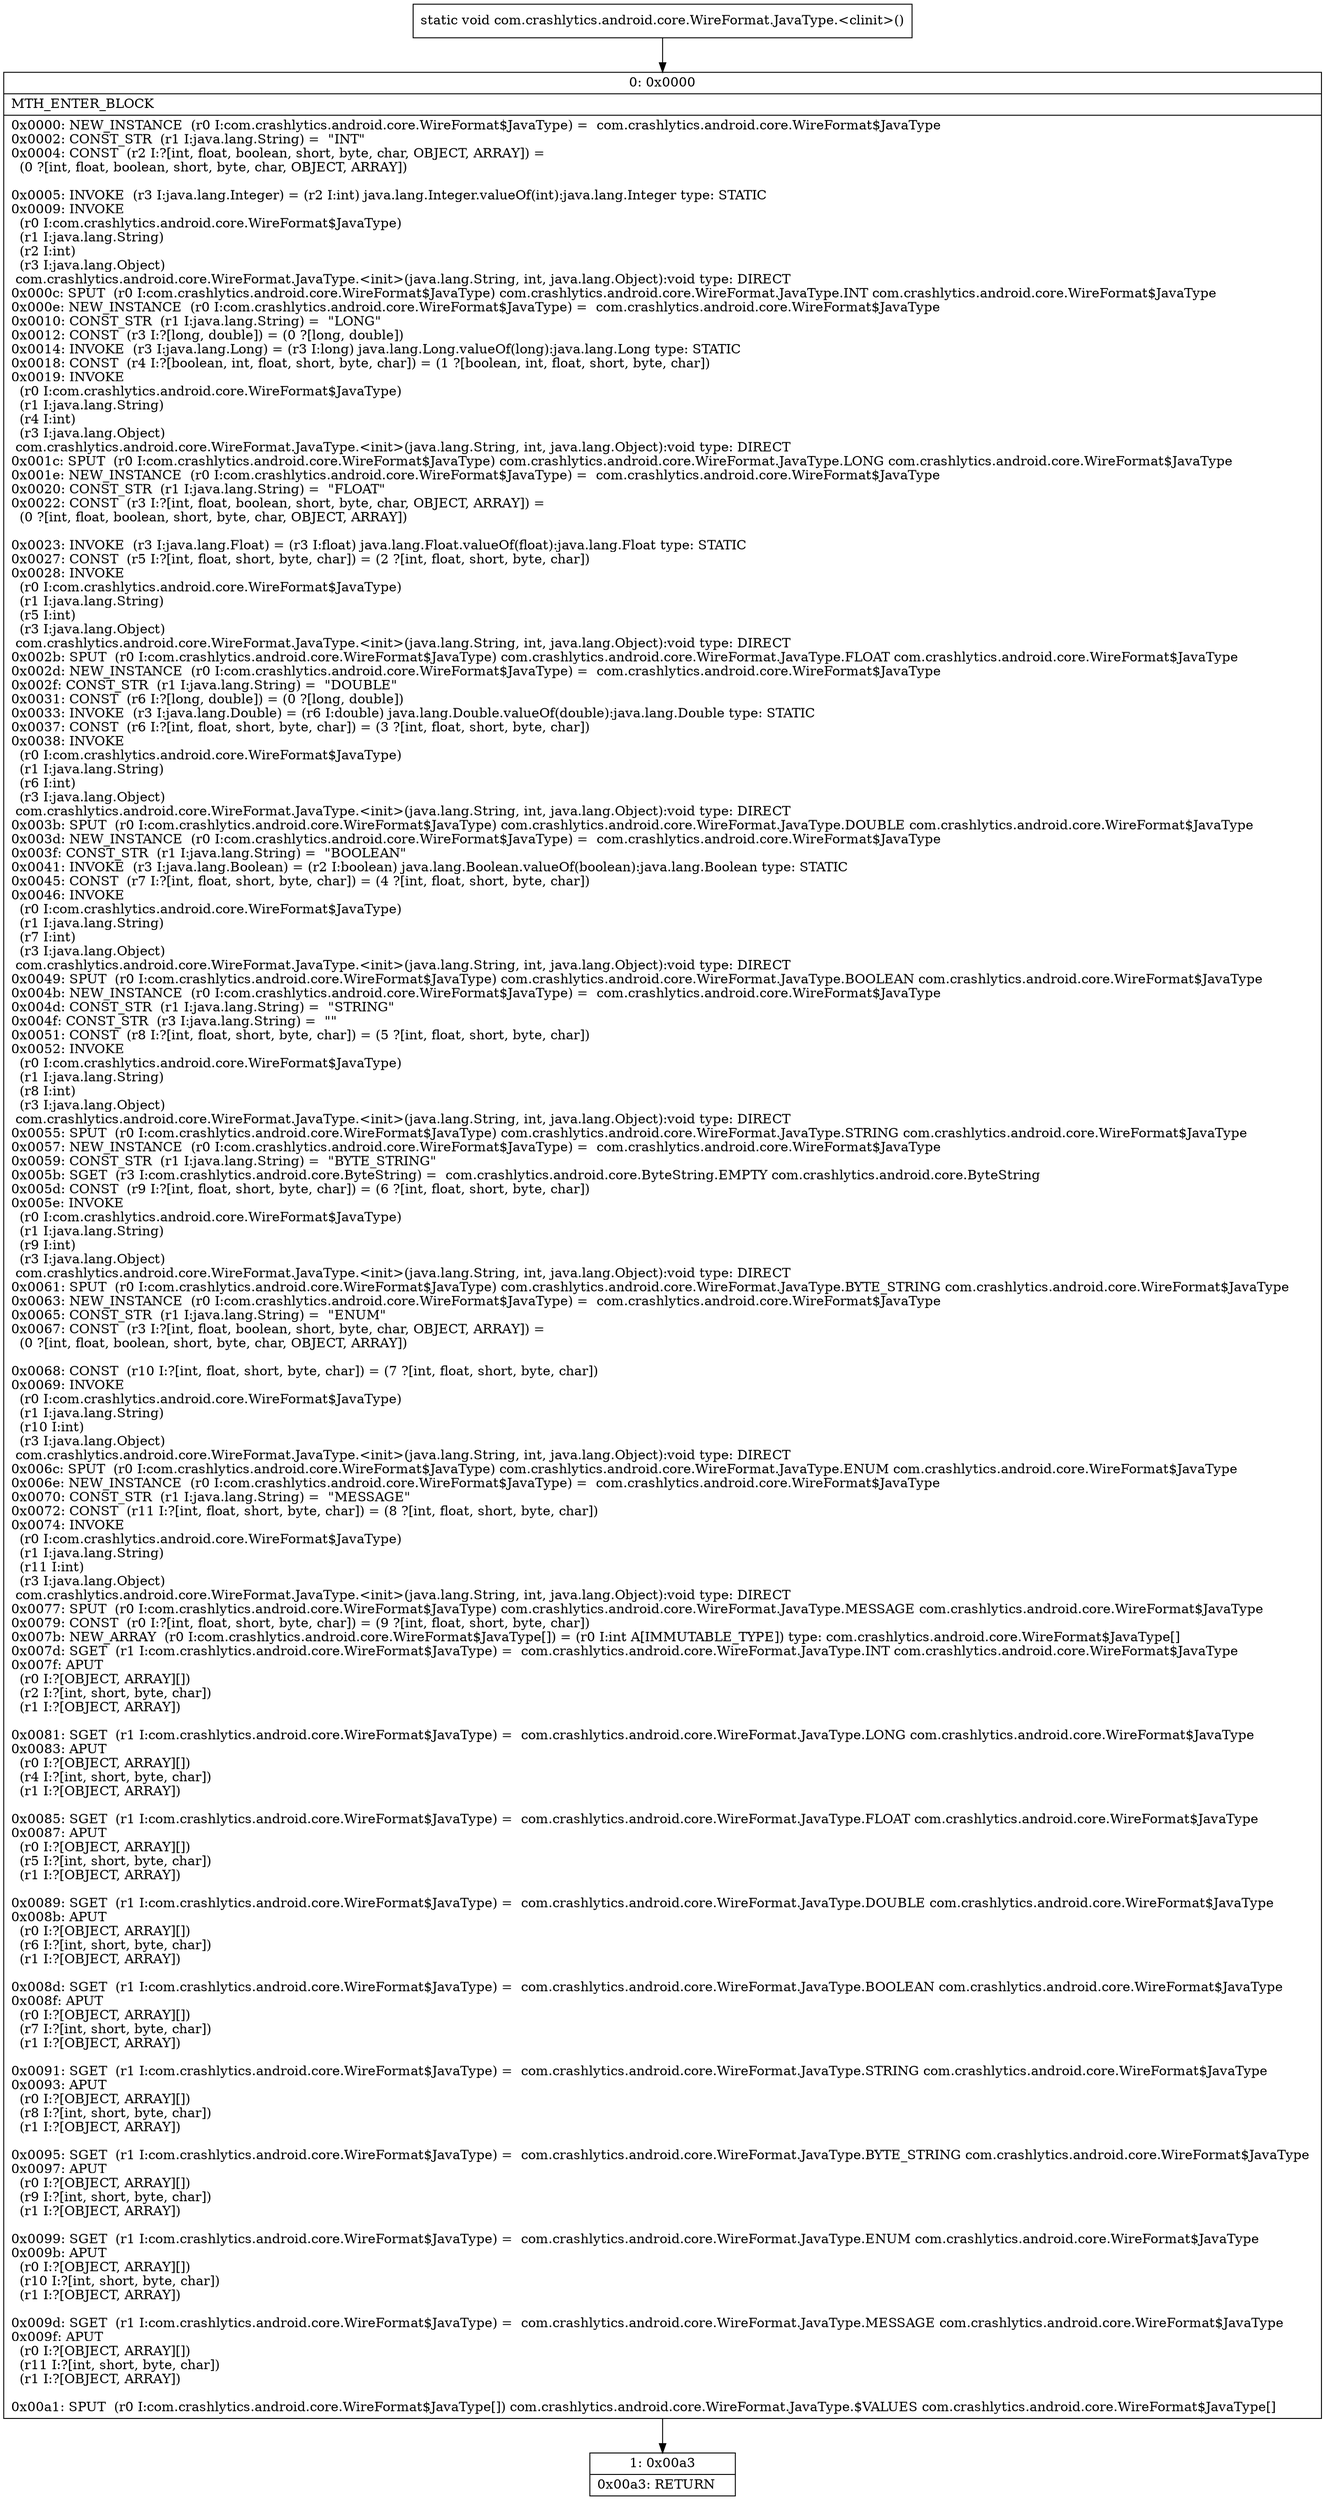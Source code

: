 digraph "CFG forcom.crashlytics.android.core.WireFormat.JavaType.\<clinit\>()V" {
Node_0 [shape=record,label="{0\:\ 0x0000|MTH_ENTER_BLOCK\l|0x0000: NEW_INSTANCE  (r0 I:com.crashlytics.android.core.WireFormat$JavaType) =  com.crashlytics.android.core.WireFormat$JavaType \l0x0002: CONST_STR  (r1 I:java.lang.String) =  \"INT\" \l0x0004: CONST  (r2 I:?[int, float, boolean, short, byte, char, OBJECT, ARRAY]) = \l  (0 ?[int, float, boolean, short, byte, char, OBJECT, ARRAY])\l \l0x0005: INVOKE  (r3 I:java.lang.Integer) = (r2 I:int) java.lang.Integer.valueOf(int):java.lang.Integer type: STATIC \l0x0009: INVOKE  \l  (r0 I:com.crashlytics.android.core.WireFormat$JavaType)\l  (r1 I:java.lang.String)\l  (r2 I:int)\l  (r3 I:java.lang.Object)\l com.crashlytics.android.core.WireFormat.JavaType.\<init\>(java.lang.String, int, java.lang.Object):void type: DIRECT \l0x000c: SPUT  (r0 I:com.crashlytics.android.core.WireFormat$JavaType) com.crashlytics.android.core.WireFormat.JavaType.INT com.crashlytics.android.core.WireFormat$JavaType \l0x000e: NEW_INSTANCE  (r0 I:com.crashlytics.android.core.WireFormat$JavaType) =  com.crashlytics.android.core.WireFormat$JavaType \l0x0010: CONST_STR  (r1 I:java.lang.String) =  \"LONG\" \l0x0012: CONST  (r3 I:?[long, double]) = (0 ?[long, double]) \l0x0014: INVOKE  (r3 I:java.lang.Long) = (r3 I:long) java.lang.Long.valueOf(long):java.lang.Long type: STATIC \l0x0018: CONST  (r4 I:?[boolean, int, float, short, byte, char]) = (1 ?[boolean, int, float, short, byte, char]) \l0x0019: INVOKE  \l  (r0 I:com.crashlytics.android.core.WireFormat$JavaType)\l  (r1 I:java.lang.String)\l  (r4 I:int)\l  (r3 I:java.lang.Object)\l com.crashlytics.android.core.WireFormat.JavaType.\<init\>(java.lang.String, int, java.lang.Object):void type: DIRECT \l0x001c: SPUT  (r0 I:com.crashlytics.android.core.WireFormat$JavaType) com.crashlytics.android.core.WireFormat.JavaType.LONG com.crashlytics.android.core.WireFormat$JavaType \l0x001e: NEW_INSTANCE  (r0 I:com.crashlytics.android.core.WireFormat$JavaType) =  com.crashlytics.android.core.WireFormat$JavaType \l0x0020: CONST_STR  (r1 I:java.lang.String) =  \"FLOAT\" \l0x0022: CONST  (r3 I:?[int, float, boolean, short, byte, char, OBJECT, ARRAY]) = \l  (0 ?[int, float, boolean, short, byte, char, OBJECT, ARRAY])\l \l0x0023: INVOKE  (r3 I:java.lang.Float) = (r3 I:float) java.lang.Float.valueOf(float):java.lang.Float type: STATIC \l0x0027: CONST  (r5 I:?[int, float, short, byte, char]) = (2 ?[int, float, short, byte, char]) \l0x0028: INVOKE  \l  (r0 I:com.crashlytics.android.core.WireFormat$JavaType)\l  (r1 I:java.lang.String)\l  (r5 I:int)\l  (r3 I:java.lang.Object)\l com.crashlytics.android.core.WireFormat.JavaType.\<init\>(java.lang.String, int, java.lang.Object):void type: DIRECT \l0x002b: SPUT  (r0 I:com.crashlytics.android.core.WireFormat$JavaType) com.crashlytics.android.core.WireFormat.JavaType.FLOAT com.crashlytics.android.core.WireFormat$JavaType \l0x002d: NEW_INSTANCE  (r0 I:com.crashlytics.android.core.WireFormat$JavaType) =  com.crashlytics.android.core.WireFormat$JavaType \l0x002f: CONST_STR  (r1 I:java.lang.String) =  \"DOUBLE\" \l0x0031: CONST  (r6 I:?[long, double]) = (0 ?[long, double]) \l0x0033: INVOKE  (r3 I:java.lang.Double) = (r6 I:double) java.lang.Double.valueOf(double):java.lang.Double type: STATIC \l0x0037: CONST  (r6 I:?[int, float, short, byte, char]) = (3 ?[int, float, short, byte, char]) \l0x0038: INVOKE  \l  (r0 I:com.crashlytics.android.core.WireFormat$JavaType)\l  (r1 I:java.lang.String)\l  (r6 I:int)\l  (r3 I:java.lang.Object)\l com.crashlytics.android.core.WireFormat.JavaType.\<init\>(java.lang.String, int, java.lang.Object):void type: DIRECT \l0x003b: SPUT  (r0 I:com.crashlytics.android.core.WireFormat$JavaType) com.crashlytics.android.core.WireFormat.JavaType.DOUBLE com.crashlytics.android.core.WireFormat$JavaType \l0x003d: NEW_INSTANCE  (r0 I:com.crashlytics.android.core.WireFormat$JavaType) =  com.crashlytics.android.core.WireFormat$JavaType \l0x003f: CONST_STR  (r1 I:java.lang.String) =  \"BOOLEAN\" \l0x0041: INVOKE  (r3 I:java.lang.Boolean) = (r2 I:boolean) java.lang.Boolean.valueOf(boolean):java.lang.Boolean type: STATIC \l0x0045: CONST  (r7 I:?[int, float, short, byte, char]) = (4 ?[int, float, short, byte, char]) \l0x0046: INVOKE  \l  (r0 I:com.crashlytics.android.core.WireFormat$JavaType)\l  (r1 I:java.lang.String)\l  (r7 I:int)\l  (r3 I:java.lang.Object)\l com.crashlytics.android.core.WireFormat.JavaType.\<init\>(java.lang.String, int, java.lang.Object):void type: DIRECT \l0x0049: SPUT  (r0 I:com.crashlytics.android.core.WireFormat$JavaType) com.crashlytics.android.core.WireFormat.JavaType.BOOLEAN com.crashlytics.android.core.WireFormat$JavaType \l0x004b: NEW_INSTANCE  (r0 I:com.crashlytics.android.core.WireFormat$JavaType) =  com.crashlytics.android.core.WireFormat$JavaType \l0x004d: CONST_STR  (r1 I:java.lang.String) =  \"STRING\" \l0x004f: CONST_STR  (r3 I:java.lang.String) =  \"\" \l0x0051: CONST  (r8 I:?[int, float, short, byte, char]) = (5 ?[int, float, short, byte, char]) \l0x0052: INVOKE  \l  (r0 I:com.crashlytics.android.core.WireFormat$JavaType)\l  (r1 I:java.lang.String)\l  (r8 I:int)\l  (r3 I:java.lang.Object)\l com.crashlytics.android.core.WireFormat.JavaType.\<init\>(java.lang.String, int, java.lang.Object):void type: DIRECT \l0x0055: SPUT  (r0 I:com.crashlytics.android.core.WireFormat$JavaType) com.crashlytics.android.core.WireFormat.JavaType.STRING com.crashlytics.android.core.WireFormat$JavaType \l0x0057: NEW_INSTANCE  (r0 I:com.crashlytics.android.core.WireFormat$JavaType) =  com.crashlytics.android.core.WireFormat$JavaType \l0x0059: CONST_STR  (r1 I:java.lang.String) =  \"BYTE_STRING\" \l0x005b: SGET  (r3 I:com.crashlytics.android.core.ByteString) =  com.crashlytics.android.core.ByteString.EMPTY com.crashlytics.android.core.ByteString \l0x005d: CONST  (r9 I:?[int, float, short, byte, char]) = (6 ?[int, float, short, byte, char]) \l0x005e: INVOKE  \l  (r0 I:com.crashlytics.android.core.WireFormat$JavaType)\l  (r1 I:java.lang.String)\l  (r9 I:int)\l  (r3 I:java.lang.Object)\l com.crashlytics.android.core.WireFormat.JavaType.\<init\>(java.lang.String, int, java.lang.Object):void type: DIRECT \l0x0061: SPUT  (r0 I:com.crashlytics.android.core.WireFormat$JavaType) com.crashlytics.android.core.WireFormat.JavaType.BYTE_STRING com.crashlytics.android.core.WireFormat$JavaType \l0x0063: NEW_INSTANCE  (r0 I:com.crashlytics.android.core.WireFormat$JavaType) =  com.crashlytics.android.core.WireFormat$JavaType \l0x0065: CONST_STR  (r1 I:java.lang.String) =  \"ENUM\" \l0x0067: CONST  (r3 I:?[int, float, boolean, short, byte, char, OBJECT, ARRAY]) = \l  (0 ?[int, float, boolean, short, byte, char, OBJECT, ARRAY])\l \l0x0068: CONST  (r10 I:?[int, float, short, byte, char]) = (7 ?[int, float, short, byte, char]) \l0x0069: INVOKE  \l  (r0 I:com.crashlytics.android.core.WireFormat$JavaType)\l  (r1 I:java.lang.String)\l  (r10 I:int)\l  (r3 I:java.lang.Object)\l com.crashlytics.android.core.WireFormat.JavaType.\<init\>(java.lang.String, int, java.lang.Object):void type: DIRECT \l0x006c: SPUT  (r0 I:com.crashlytics.android.core.WireFormat$JavaType) com.crashlytics.android.core.WireFormat.JavaType.ENUM com.crashlytics.android.core.WireFormat$JavaType \l0x006e: NEW_INSTANCE  (r0 I:com.crashlytics.android.core.WireFormat$JavaType) =  com.crashlytics.android.core.WireFormat$JavaType \l0x0070: CONST_STR  (r1 I:java.lang.String) =  \"MESSAGE\" \l0x0072: CONST  (r11 I:?[int, float, short, byte, char]) = (8 ?[int, float, short, byte, char]) \l0x0074: INVOKE  \l  (r0 I:com.crashlytics.android.core.WireFormat$JavaType)\l  (r1 I:java.lang.String)\l  (r11 I:int)\l  (r3 I:java.lang.Object)\l com.crashlytics.android.core.WireFormat.JavaType.\<init\>(java.lang.String, int, java.lang.Object):void type: DIRECT \l0x0077: SPUT  (r0 I:com.crashlytics.android.core.WireFormat$JavaType) com.crashlytics.android.core.WireFormat.JavaType.MESSAGE com.crashlytics.android.core.WireFormat$JavaType \l0x0079: CONST  (r0 I:?[int, float, short, byte, char]) = (9 ?[int, float, short, byte, char]) \l0x007b: NEW_ARRAY  (r0 I:com.crashlytics.android.core.WireFormat$JavaType[]) = (r0 I:int A[IMMUTABLE_TYPE]) type: com.crashlytics.android.core.WireFormat$JavaType[] \l0x007d: SGET  (r1 I:com.crashlytics.android.core.WireFormat$JavaType) =  com.crashlytics.android.core.WireFormat.JavaType.INT com.crashlytics.android.core.WireFormat$JavaType \l0x007f: APUT  \l  (r0 I:?[OBJECT, ARRAY][])\l  (r2 I:?[int, short, byte, char])\l  (r1 I:?[OBJECT, ARRAY])\l \l0x0081: SGET  (r1 I:com.crashlytics.android.core.WireFormat$JavaType) =  com.crashlytics.android.core.WireFormat.JavaType.LONG com.crashlytics.android.core.WireFormat$JavaType \l0x0083: APUT  \l  (r0 I:?[OBJECT, ARRAY][])\l  (r4 I:?[int, short, byte, char])\l  (r1 I:?[OBJECT, ARRAY])\l \l0x0085: SGET  (r1 I:com.crashlytics.android.core.WireFormat$JavaType) =  com.crashlytics.android.core.WireFormat.JavaType.FLOAT com.crashlytics.android.core.WireFormat$JavaType \l0x0087: APUT  \l  (r0 I:?[OBJECT, ARRAY][])\l  (r5 I:?[int, short, byte, char])\l  (r1 I:?[OBJECT, ARRAY])\l \l0x0089: SGET  (r1 I:com.crashlytics.android.core.WireFormat$JavaType) =  com.crashlytics.android.core.WireFormat.JavaType.DOUBLE com.crashlytics.android.core.WireFormat$JavaType \l0x008b: APUT  \l  (r0 I:?[OBJECT, ARRAY][])\l  (r6 I:?[int, short, byte, char])\l  (r1 I:?[OBJECT, ARRAY])\l \l0x008d: SGET  (r1 I:com.crashlytics.android.core.WireFormat$JavaType) =  com.crashlytics.android.core.WireFormat.JavaType.BOOLEAN com.crashlytics.android.core.WireFormat$JavaType \l0x008f: APUT  \l  (r0 I:?[OBJECT, ARRAY][])\l  (r7 I:?[int, short, byte, char])\l  (r1 I:?[OBJECT, ARRAY])\l \l0x0091: SGET  (r1 I:com.crashlytics.android.core.WireFormat$JavaType) =  com.crashlytics.android.core.WireFormat.JavaType.STRING com.crashlytics.android.core.WireFormat$JavaType \l0x0093: APUT  \l  (r0 I:?[OBJECT, ARRAY][])\l  (r8 I:?[int, short, byte, char])\l  (r1 I:?[OBJECT, ARRAY])\l \l0x0095: SGET  (r1 I:com.crashlytics.android.core.WireFormat$JavaType) =  com.crashlytics.android.core.WireFormat.JavaType.BYTE_STRING com.crashlytics.android.core.WireFormat$JavaType \l0x0097: APUT  \l  (r0 I:?[OBJECT, ARRAY][])\l  (r9 I:?[int, short, byte, char])\l  (r1 I:?[OBJECT, ARRAY])\l \l0x0099: SGET  (r1 I:com.crashlytics.android.core.WireFormat$JavaType) =  com.crashlytics.android.core.WireFormat.JavaType.ENUM com.crashlytics.android.core.WireFormat$JavaType \l0x009b: APUT  \l  (r0 I:?[OBJECT, ARRAY][])\l  (r10 I:?[int, short, byte, char])\l  (r1 I:?[OBJECT, ARRAY])\l \l0x009d: SGET  (r1 I:com.crashlytics.android.core.WireFormat$JavaType) =  com.crashlytics.android.core.WireFormat.JavaType.MESSAGE com.crashlytics.android.core.WireFormat$JavaType \l0x009f: APUT  \l  (r0 I:?[OBJECT, ARRAY][])\l  (r11 I:?[int, short, byte, char])\l  (r1 I:?[OBJECT, ARRAY])\l \l0x00a1: SPUT  (r0 I:com.crashlytics.android.core.WireFormat$JavaType[]) com.crashlytics.android.core.WireFormat.JavaType.$VALUES com.crashlytics.android.core.WireFormat$JavaType[] \l}"];
Node_1 [shape=record,label="{1\:\ 0x00a3|0x00a3: RETURN   \l}"];
MethodNode[shape=record,label="{static void com.crashlytics.android.core.WireFormat.JavaType.\<clinit\>() }"];
MethodNode -> Node_0;
Node_0 -> Node_1;
}

